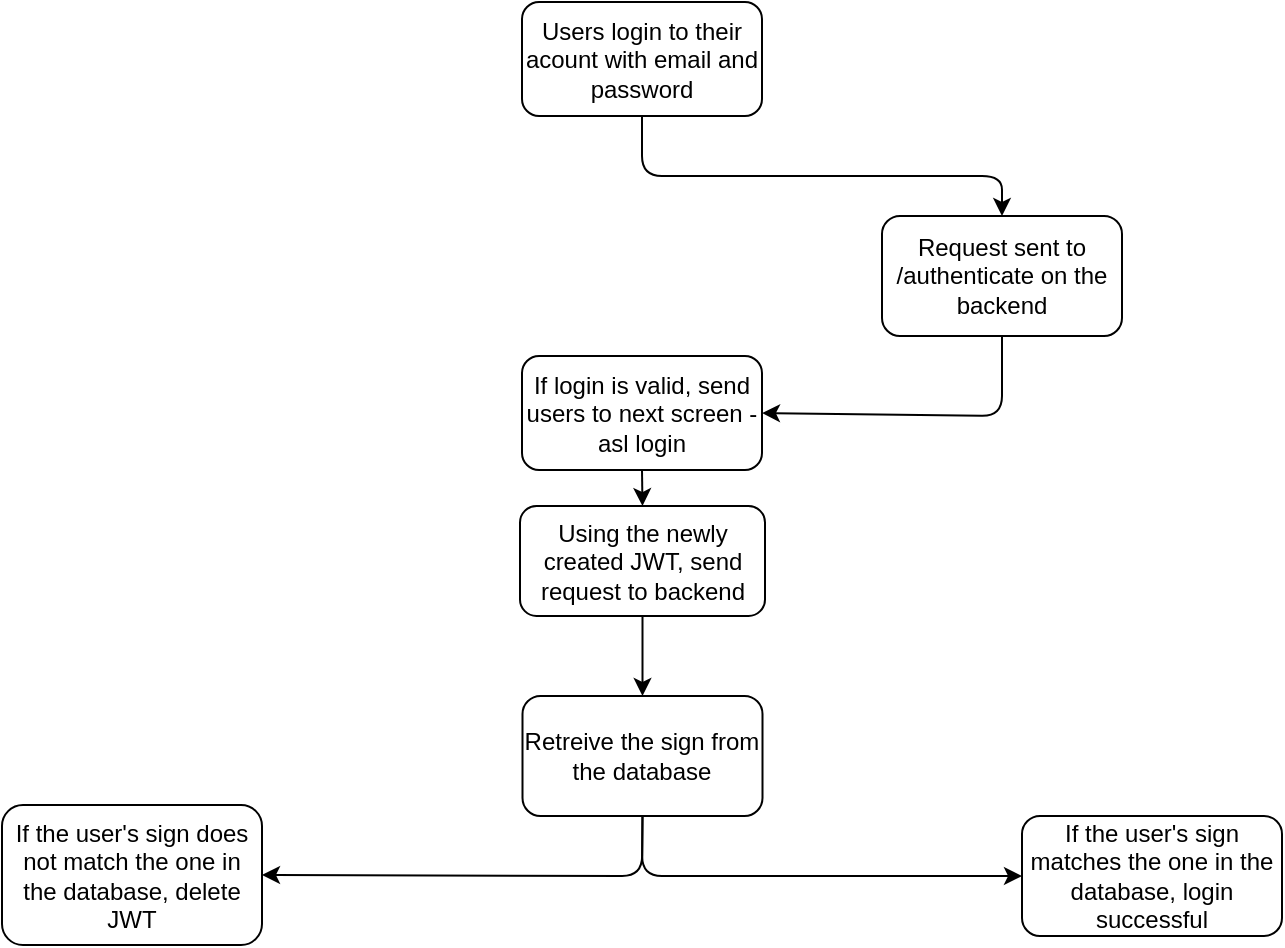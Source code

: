 <mxfile>
    <diagram id="hoCokNQRW0lIAB17b2Wc" name="Page-1">
        <mxGraphModel dx="959" dy="546" grid="1" gridSize="10" guides="1" tooltips="1" connect="1" arrows="1" fold="1" page="1" pageScale="1" pageWidth="850" pageHeight="1100" math="0" shadow="0">
            <root>
                <mxCell id="0"/>
                <mxCell id="1" parent="0"/>
                <mxCell id="3" style="edgeStyle=none;html=1;entryX=0.5;entryY=0;entryDx=0;entryDy=0;" edge="1" parent="1" source="2" target="4">
                    <mxGeometry relative="1" as="geometry">
                        <mxPoint x="600" y="150" as="targetPoint"/>
                        <Array as="points">
                            <mxPoint x="420" y="110"/>
                            <mxPoint x="600" y="110"/>
                        </Array>
                    </mxGeometry>
                </mxCell>
                <mxCell id="2" value="Users login to their acount with email and password" style="rounded=1;whiteSpace=wrap;html=1;" vertex="1" parent="1">
                    <mxGeometry x="360" y="23" width="120" height="57" as="geometry"/>
                </mxCell>
                <mxCell id="4" value="Request sent to /authenticate on the backend" style="rounded=1;whiteSpace=wrap;html=1;" vertex="1" parent="1">
                    <mxGeometry x="540" y="130" width="120" height="60" as="geometry"/>
                </mxCell>
                <mxCell id="8" style="edgeStyle=none;html=1;exitX=0.5;exitY=1;exitDx=0;exitDy=0;entryX=1;entryY=0.5;entryDx=0;entryDy=0;" edge="1" parent="1" source="4" target="9">
                    <mxGeometry relative="1" as="geometry">
                        <mxPoint x="480" y="250" as="targetPoint"/>
                        <mxPoint x="360" y="220" as="sourcePoint"/>
                        <Array as="points">
                            <mxPoint x="600" y="230"/>
                        </Array>
                    </mxGeometry>
                </mxCell>
                <mxCell id="9" value="If login is valid, send users to next screen - asl login" style="rounded=1;whiteSpace=wrap;html=1;" vertex="1" parent="1">
                    <mxGeometry x="360" y="200" width="120" height="57" as="geometry"/>
                </mxCell>
                <mxCell id="10" value="" style="endArrow=classic;html=1;exitX=0.5;exitY=1;exitDx=0;exitDy=0;entryX=0.5;entryY=0;entryDx=0;entryDy=0;" edge="1" parent="1" source="9" target="11">
                    <mxGeometry width="50" height="50" relative="1" as="geometry">
                        <mxPoint x="440" y="430" as="sourcePoint"/>
                        <mxPoint x="420" y="290" as="targetPoint"/>
                    </mxGeometry>
                </mxCell>
                <mxCell id="11" value="Using the newly created JWT, send request to backend" style="rounded=1;whiteSpace=wrap;html=1;" vertex="1" parent="1">
                    <mxGeometry x="359" y="275" width="122.5" height="55" as="geometry"/>
                </mxCell>
                <mxCell id="15" style="edgeStyle=none;html=1;exitX=0.5;exitY=1;exitDx=0;exitDy=0;entryX=0;entryY=0.5;entryDx=0;entryDy=0;" edge="1" parent="1" source="19" target="16">
                    <mxGeometry relative="1" as="geometry">
                        <mxPoint x="600" y="480" as="targetPoint"/>
                        <mxPoint x="620" y="404" as="sourcePoint"/>
                        <Array as="points">
                            <mxPoint x="420" y="460"/>
                        </Array>
                    </mxGeometry>
                </mxCell>
                <mxCell id="16" value="If the user's sign matches the one in the database, login successful" style="rounded=1;whiteSpace=wrap;html=1;" vertex="1" parent="1">
                    <mxGeometry x="610" y="430" width="130" height="60" as="geometry"/>
                </mxCell>
                <mxCell id="18" style="edgeStyle=none;html=1;exitX=0.5;exitY=1;exitDx=0;exitDy=0;entryX=0.5;entryY=0;entryDx=0;entryDy=0;" edge="1" parent="1" source="11" target="19">
                    <mxGeometry relative="1" as="geometry">
                        <mxPoint x="560" y="376" as="targetPoint"/>
                        <mxPoint x="420.25" y="330" as="sourcePoint"/>
                        <Array as="points"/>
                    </mxGeometry>
                </mxCell>
                <mxCell id="19" value="Retreive the sign from the database" style="rounded=1;whiteSpace=wrap;html=1;" vertex="1" parent="1">
                    <mxGeometry x="360.25" y="370" width="120" height="60" as="geometry"/>
                </mxCell>
                <mxCell id="20" style="edgeStyle=none;html=1;exitX=0.5;exitY=1;exitDx=0;exitDy=0;entryX=1;entryY=0.5;entryDx=0;entryDy=0;" edge="1" parent="1" source="19" target="21">
                    <mxGeometry relative="1" as="geometry">
                        <mxPoint x="230" y="460" as="targetPoint"/>
                        <mxPoint x="430.25" y="440" as="sourcePoint"/>
                        <Array as="points">
                            <mxPoint x="420" y="460"/>
                        </Array>
                    </mxGeometry>
                </mxCell>
                <mxCell id="21" value="If the user's sign does not match the one in the database, delete JWT" style="rounded=1;whiteSpace=wrap;html=1;" vertex="1" parent="1">
                    <mxGeometry x="100" y="424.5" width="130" height="70" as="geometry"/>
                </mxCell>
            </root>
        </mxGraphModel>
    </diagram>
</mxfile>
